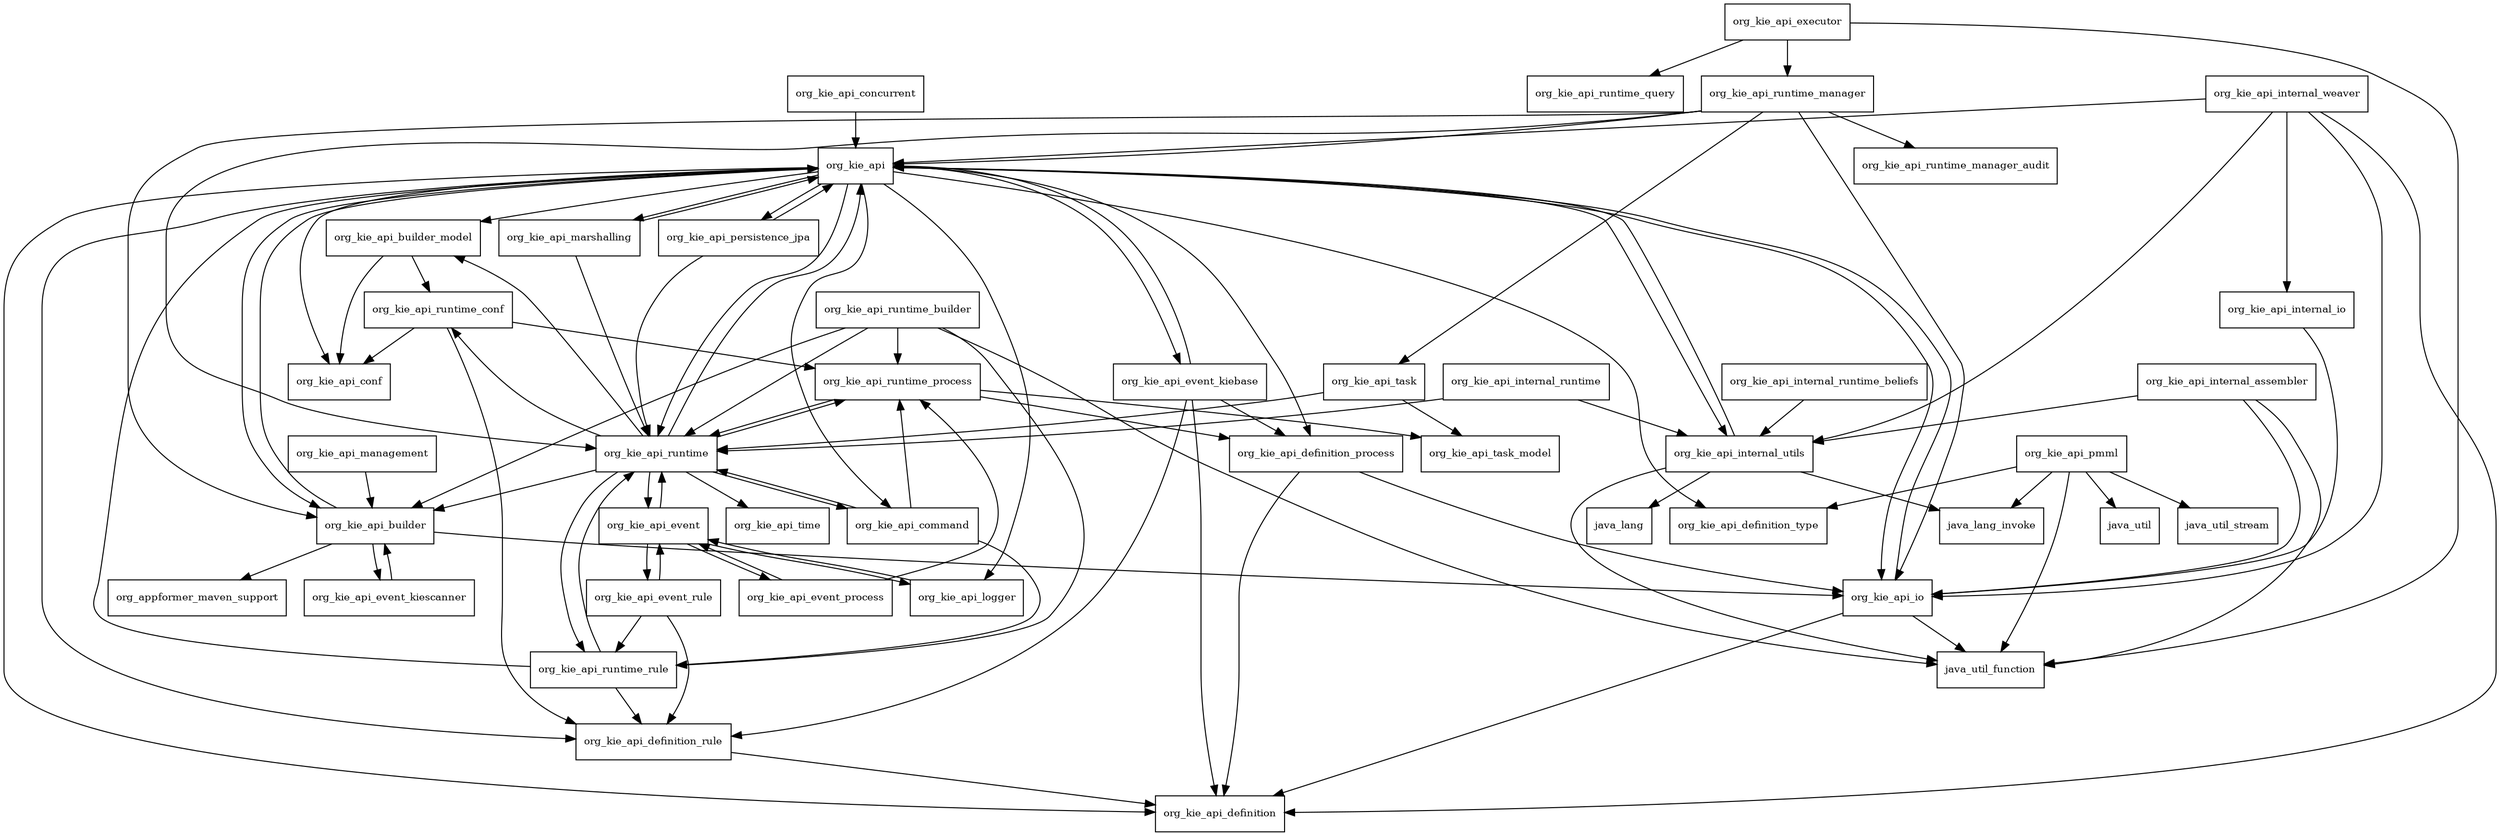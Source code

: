 digraph kie_api_7_10_0_Final_package_dependencies {
  node [shape = box, fontsize=10.0];
  org_kie_api -> org_kie_api_builder;
  org_kie_api -> org_kie_api_builder_model;
  org_kie_api -> org_kie_api_command;
  org_kie_api -> org_kie_api_conf;
  org_kie_api -> org_kie_api_definition;
  org_kie_api -> org_kie_api_definition_process;
  org_kie_api -> org_kie_api_definition_rule;
  org_kie_api -> org_kie_api_definition_type;
  org_kie_api -> org_kie_api_event_kiebase;
  org_kie_api -> org_kie_api_internal_utils;
  org_kie_api -> org_kie_api_io;
  org_kie_api -> org_kie_api_logger;
  org_kie_api -> org_kie_api_marshalling;
  org_kie_api -> org_kie_api_persistence_jpa;
  org_kie_api -> org_kie_api_runtime;
  org_kie_api_builder -> org_appformer_maven_support;
  org_kie_api_builder -> org_kie_api;
  org_kie_api_builder -> org_kie_api_event_kiescanner;
  org_kie_api_builder -> org_kie_api_io;
  org_kie_api_builder_model -> org_kie_api_conf;
  org_kie_api_builder_model -> org_kie_api_runtime_conf;
  org_kie_api_command -> org_kie_api_runtime;
  org_kie_api_command -> org_kie_api_runtime_process;
  org_kie_api_command -> org_kie_api_runtime_rule;
  org_kie_api_concurrent -> org_kie_api;
  org_kie_api_definition_process -> org_kie_api_definition;
  org_kie_api_definition_process -> org_kie_api_io;
  org_kie_api_definition_rule -> org_kie_api_definition;
  org_kie_api_event -> org_kie_api_event_process;
  org_kie_api_event -> org_kie_api_event_rule;
  org_kie_api_event -> org_kie_api_logger;
  org_kie_api_event -> org_kie_api_runtime;
  org_kie_api_event_kiebase -> org_kie_api;
  org_kie_api_event_kiebase -> org_kie_api_definition;
  org_kie_api_event_kiebase -> org_kie_api_definition_process;
  org_kie_api_event_kiebase -> org_kie_api_definition_rule;
  org_kie_api_event_kiescanner -> org_kie_api_builder;
  org_kie_api_event_process -> org_kie_api_event;
  org_kie_api_event_process -> org_kie_api_runtime_process;
  org_kie_api_event_rule -> org_kie_api_definition_rule;
  org_kie_api_event_rule -> org_kie_api_event;
  org_kie_api_event_rule -> org_kie_api_runtime_rule;
  org_kie_api_executor -> java_util_function;
  org_kie_api_executor -> org_kie_api_runtime_manager;
  org_kie_api_executor -> org_kie_api_runtime_query;
  org_kie_api_internal_assembler -> java_util_function;
  org_kie_api_internal_assembler -> org_kie_api_internal_utils;
  org_kie_api_internal_assembler -> org_kie_api_io;
  org_kie_api_internal_io -> org_kie_api_io;
  org_kie_api_internal_runtime -> org_kie_api_internal_utils;
  org_kie_api_internal_runtime -> org_kie_api_runtime;
  org_kie_api_internal_runtime_beliefs -> org_kie_api_internal_utils;
  org_kie_api_internal_utils -> java_lang;
  org_kie_api_internal_utils -> java_lang_invoke;
  org_kie_api_internal_utils -> java_util_function;
  org_kie_api_internal_utils -> org_kie_api;
  org_kie_api_internal_weaver -> org_kie_api;
  org_kie_api_internal_weaver -> org_kie_api_definition;
  org_kie_api_internal_weaver -> org_kie_api_internal_io;
  org_kie_api_internal_weaver -> org_kie_api_internal_utils;
  org_kie_api_internal_weaver -> org_kie_api_io;
  org_kie_api_io -> java_util_function;
  org_kie_api_io -> org_kie_api;
  org_kie_api_io -> org_kie_api_definition;
  org_kie_api_logger -> org_kie_api_event;
  org_kie_api_management -> org_kie_api_builder;
  org_kie_api_marshalling -> org_kie_api;
  org_kie_api_marshalling -> org_kie_api_runtime;
  org_kie_api_persistence_jpa -> org_kie_api;
  org_kie_api_persistence_jpa -> org_kie_api_runtime;
  org_kie_api_pmml -> java_lang_invoke;
  org_kie_api_pmml -> java_util;
  org_kie_api_pmml -> java_util_function;
  org_kie_api_pmml -> java_util_stream;
  org_kie_api_pmml -> org_kie_api_definition_type;
  org_kie_api_runtime -> org_kie_api;
  org_kie_api_runtime -> org_kie_api_builder;
  org_kie_api_runtime -> org_kie_api_builder_model;
  org_kie_api_runtime -> org_kie_api_command;
  org_kie_api_runtime -> org_kie_api_event;
  org_kie_api_runtime -> org_kie_api_runtime_conf;
  org_kie_api_runtime -> org_kie_api_runtime_process;
  org_kie_api_runtime -> org_kie_api_runtime_rule;
  org_kie_api_runtime -> org_kie_api_time;
  org_kie_api_runtime_builder -> java_util_function;
  org_kie_api_runtime_builder -> org_kie_api_builder;
  org_kie_api_runtime_builder -> org_kie_api_runtime;
  org_kie_api_runtime_builder -> org_kie_api_runtime_process;
  org_kie_api_runtime_builder -> org_kie_api_runtime_rule;
  org_kie_api_runtime_conf -> org_kie_api_conf;
  org_kie_api_runtime_conf -> org_kie_api_definition_rule;
  org_kie_api_runtime_conf -> org_kie_api_runtime_process;
  org_kie_api_runtime_manager -> org_kie_api;
  org_kie_api_runtime_manager -> org_kie_api_builder;
  org_kie_api_runtime_manager -> org_kie_api_io;
  org_kie_api_runtime_manager -> org_kie_api_runtime;
  org_kie_api_runtime_manager -> org_kie_api_runtime_manager_audit;
  org_kie_api_runtime_manager -> org_kie_api_task;
  org_kie_api_runtime_process -> org_kie_api_definition_process;
  org_kie_api_runtime_process -> org_kie_api_runtime;
  org_kie_api_runtime_process -> org_kie_api_task_model;
  org_kie_api_runtime_rule -> org_kie_api;
  org_kie_api_runtime_rule -> org_kie_api_definition_rule;
  org_kie_api_runtime_rule -> org_kie_api_runtime;
  org_kie_api_task -> org_kie_api_runtime;
  org_kie_api_task -> org_kie_api_task_model;
}
